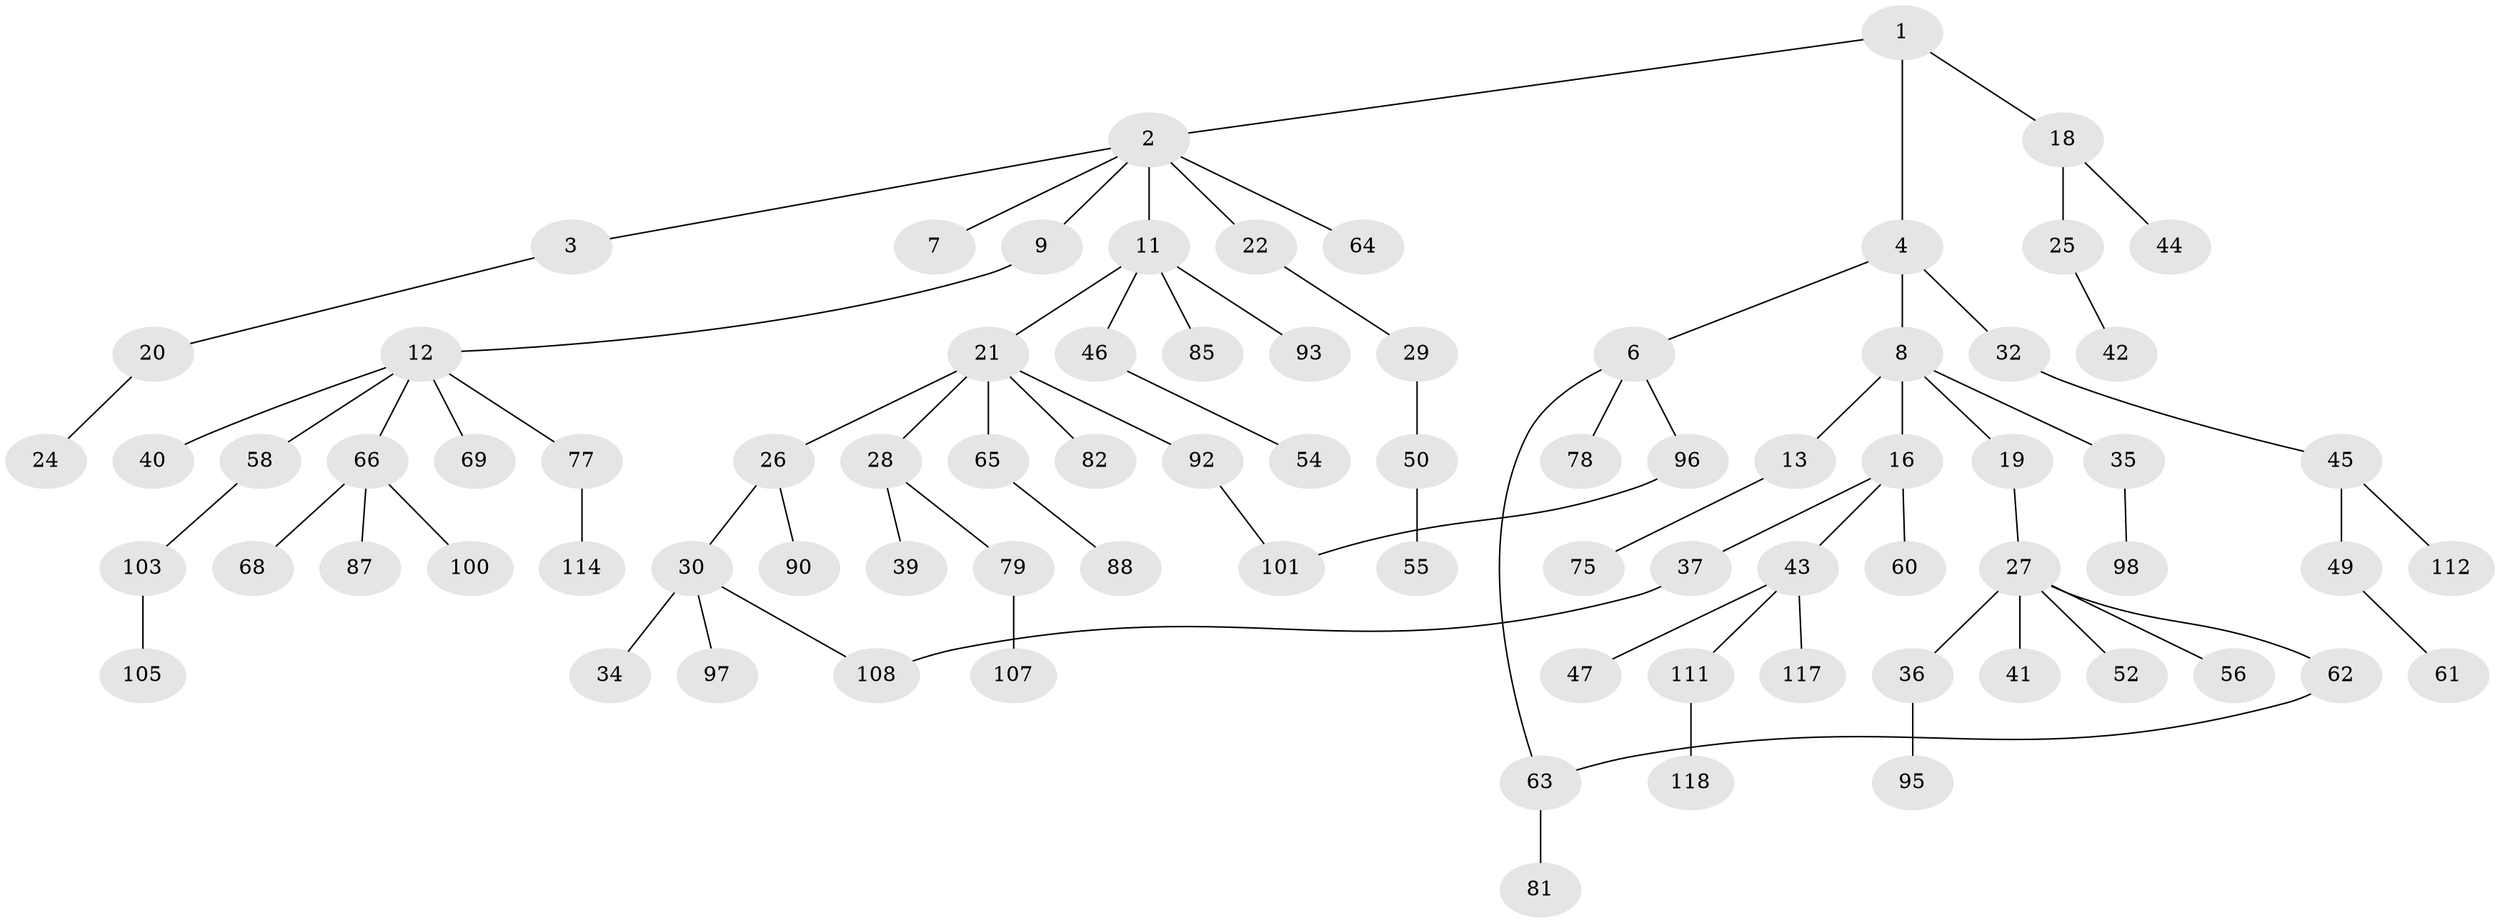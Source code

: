 // original degree distribution, {4: 0.05084745762711865, 7: 0.00847457627118644, 3: 0.16101694915254236, 1: 0.4491525423728814, 2: 0.2711864406779661, 5: 0.059322033898305086}
// Generated by graph-tools (version 1.1) at 2025/41/03/06/25 10:41:26]
// undirected, 81 vertices, 83 edges
graph export_dot {
graph [start="1"]
  node [color=gray90,style=filled];
  1 [super="+67"];
  2 [super="+38"];
  3 [super="+5"];
  4;
  6 [super="+15"];
  7 [super="+115"];
  8 [super="+10"];
  9;
  11 [super="+14"];
  12 [super="+17"];
  13 [super="+51"];
  16 [super="+110"];
  18 [super="+23"];
  19;
  20;
  21 [super="+80"];
  22;
  24 [super="+71"];
  25;
  26;
  27 [super="+33"];
  28 [super="+57"];
  29 [super="+53"];
  30 [super="+31"];
  32 [super="+89"];
  34;
  35 [super="+70"];
  36 [super="+116"];
  37 [super="+94"];
  39;
  40 [super="+48"];
  41;
  42;
  43 [super="+99"];
  44;
  45 [super="+91"];
  46;
  47;
  49;
  50;
  52;
  54;
  55 [super="+59"];
  56;
  58 [super="+76"];
  60;
  61;
  62 [super="+84"];
  63 [super="+73"];
  64;
  65 [super="+72"];
  66 [super="+74"];
  68;
  69 [super="+83"];
  75;
  77 [super="+86"];
  78;
  79;
  81;
  82;
  85;
  87;
  88;
  90 [super="+106"];
  92 [super="+104"];
  93;
  95;
  96;
  97;
  98 [super="+113"];
  100 [super="+102"];
  101 [super="+109"];
  103;
  105;
  107;
  108;
  111;
  112;
  114;
  117;
  118;
  1 -- 2;
  1 -- 4;
  1 -- 18;
  2 -- 3;
  2 -- 7;
  2 -- 9;
  2 -- 11;
  2 -- 22;
  2 -- 64;
  3 -- 20;
  4 -- 6;
  4 -- 8;
  4 -- 32;
  6 -- 96;
  6 -- 63;
  6 -- 78;
  8 -- 13;
  8 -- 19;
  8 -- 16;
  8 -- 35;
  9 -- 12;
  11 -- 21;
  11 -- 85;
  11 -- 93;
  11 -- 46;
  12 -- 58;
  12 -- 66;
  12 -- 77;
  12 -- 40;
  12 -- 69;
  13 -- 75;
  16 -- 37;
  16 -- 43;
  16 -- 60;
  18 -- 25;
  18 -- 44;
  19 -- 27;
  20 -- 24;
  21 -- 26;
  21 -- 28;
  21 -- 65;
  21 -- 82;
  21 -- 92;
  22 -- 29;
  25 -- 42;
  26 -- 30;
  26 -- 90;
  27 -- 52;
  27 -- 56;
  27 -- 62;
  27 -- 41;
  27 -- 36;
  28 -- 39;
  28 -- 79;
  29 -- 50;
  30 -- 34;
  30 -- 97;
  30 -- 108;
  32 -- 45;
  35 -- 98;
  36 -- 95;
  37 -- 108;
  43 -- 47;
  43 -- 111;
  43 -- 117;
  45 -- 49;
  45 -- 112;
  46 -- 54;
  49 -- 61;
  50 -- 55;
  58 -- 103;
  62 -- 63;
  63 -- 81;
  65 -- 88;
  66 -- 68;
  66 -- 87;
  66 -- 100;
  77 -- 114;
  79 -- 107;
  92 -- 101;
  96 -- 101;
  103 -- 105;
  111 -- 118;
}
